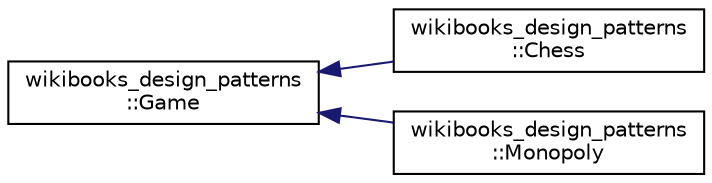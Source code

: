 digraph "Graphical Class Hierarchy"
{
  edge [fontname="Helvetica",fontsize="10",labelfontname="Helvetica",labelfontsize="10"];
  node [fontname="Helvetica",fontsize="10",shape=record];
  rankdir="LR";
  Node1 [label="wikibooks_design_patterns\l::Game",height=0.2,width=0.4,color="black", fillcolor="white", style="filled",URL="$classwikibooks__design__patterns_1_1Game.html"];
  Node1 -> Node2 [dir="back",color="midnightblue",fontsize="10",style="solid",fontname="Helvetica"];
  Node2 [label="wikibooks_design_patterns\l::Chess",height=0.2,width=0.4,color="black", fillcolor="white", style="filled",URL="$classwikibooks__design__patterns_1_1Chess.html"];
  Node1 -> Node3 [dir="back",color="midnightblue",fontsize="10",style="solid",fontname="Helvetica"];
  Node3 [label="wikibooks_design_patterns\l::Monopoly",height=0.2,width=0.4,color="black", fillcolor="white", style="filled",URL="$classwikibooks__design__patterns_1_1Monopoly.html"];
}
